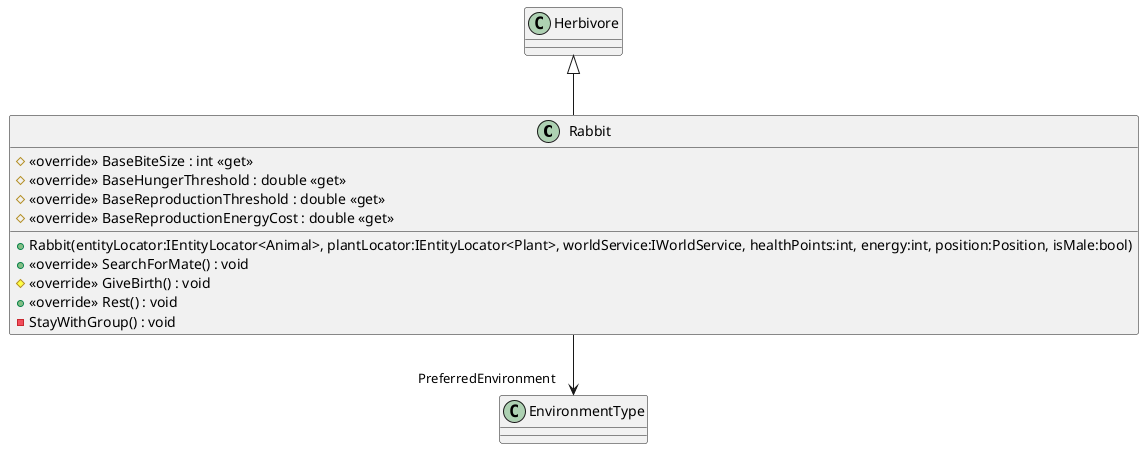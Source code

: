 @startuml
class Rabbit {
    # <<override>> BaseBiteSize : int <<get>>
    # <<override>> BaseHungerThreshold : double <<get>>
    # <<override>> BaseReproductionThreshold : double <<get>>
    # <<override>> BaseReproductionEnergyCost : double <<get>>
    + Rabbit(entityLocator:IEntityLocator<Animal>, plantLocator:IEntityLocator<Plant>, worldService:IWorldService, healthPoints:int, energy:int, position:Position, isMale:bool)
    + <<override>> SearchForMate() : void
    # <<override>> GiveBirth() : void
    + <<override>> Rest() : void
    - StayWithGroup() : void
}
Herbivore <|-- Rabbit
Rabbit --> "PreferredEnvironment" EnvironmentType
@enduml
